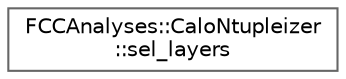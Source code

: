 digraph "Graphical Class Hierarchy"
{
 // LATEX_PDF_SIZE
  bgcolor="transparent";
  edge [fontname=Helvetica,fontsize=10,labelfontname=Helvetica,labelfontsize=10];
  node [fontname=Helvetica,fontsize=10,shape=box,height=0.2,width=0.4];
  rankdir="LR";
  Node0 [id="Node000000",label="FCCAnalyses::CaloNtupleizer\l::sel_layers",height=0.2,width=0.4,color="grey40", fillcolor="white", style="filled",URL="$structFCCAnalyses_1_1CaloNtupleizer_1_1sel__layers.html",tooltip="select layers"];
}
